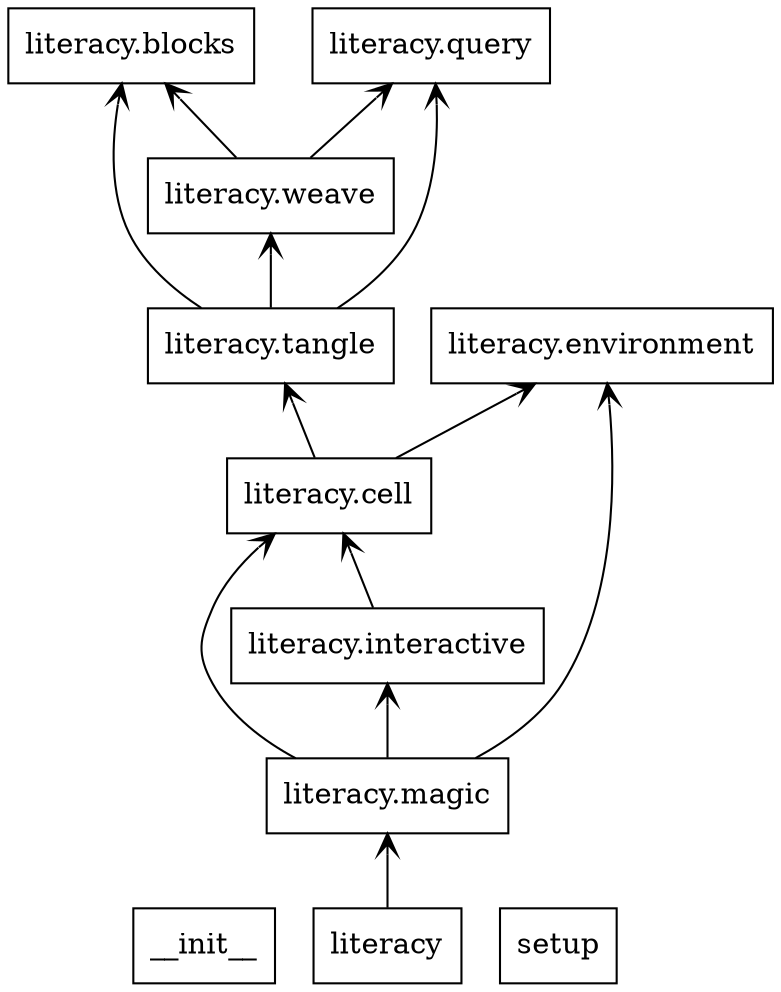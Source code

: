 digraph "packages_literacy" {
charset="utf-8"
rankdir=BT
"0" [label="__init__", shape="box"];
"1" [label="literacy", shape="box"];
"2" [label="literacy.blocks", shape="box"];
"3" [label="literacy.cell", shape="box"];
"4" [label="literacy.environment", shape="box"];
"5" [label="literacy.interactive", shape="box"];
"6" [label="literacy.magic", shape="box"];
"7" [label="literacy.query", shape="box"];
"8" [label="literacy.tangle", shape="box"];
"9" [label="literacy.weave", shape="box"];
"10" [label="setup", shape="box"];
"1" -> "6" [arrowhead="open", arrowtail="none"];
"3" -> "4" [arrowhead="open", arrowtail="none"];
"3" -> "8" [arrowhead="open", arrowtail="none"];
"5" -> "3" [arrowhead="open", arrowtail="none"];
"6" -> "3" [arrowhead="open", arrowtail="none"];
"6" -> "4" [arrowhead="open", arrowtail="none"];
"6" -> "5" [arrowhead="open", arrowtail="none"];
"8" -> "2" [arrowhead="open", arrowtail="none"];
"8" -> "7" [arrowhead="open", arrowtail="none"];
"8" -> "9" [arrowhead="open", arrowtail="none"];
"9" -> "2" [arrowhead="open", arrowtail="none"];
"9" -> "7" [arrowhead="open", arrowtail="none"];
}
